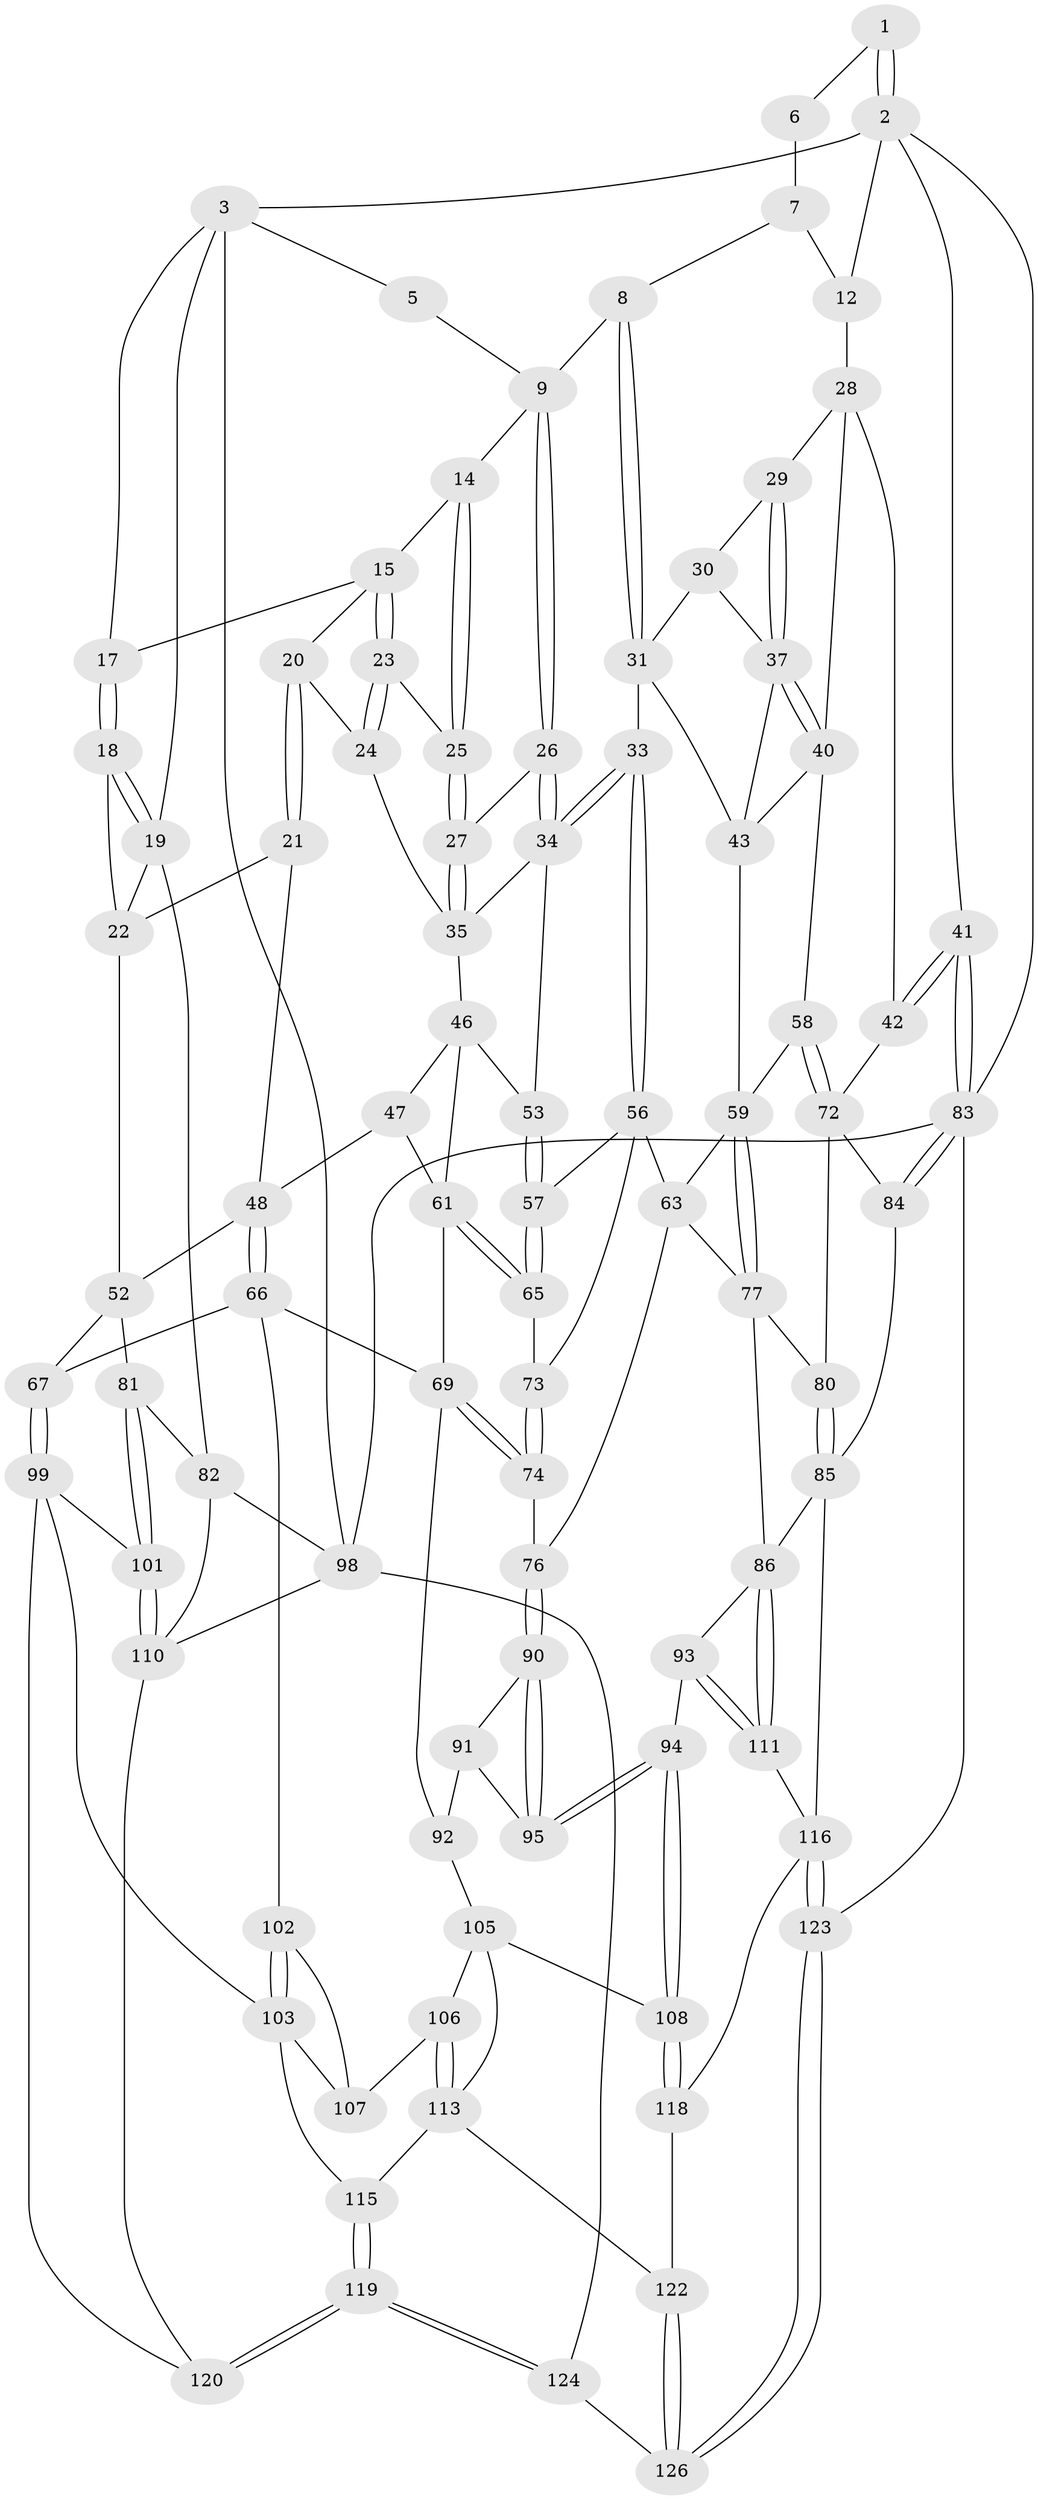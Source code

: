 // Generated by graph-tools (version 1.1) at 2025/24/03/03/25 07:24:35]
// undirected, 88 vertices, 196 edges
graph export_dot {
graph [start="1"]
  node [color=gray90,style=filled];
  1 [pos="+0.6853493149719618+0"];
  2 [pos="+1+0",super="+13"];
  3 [pos="+0+0",super="+4"];
  5 [pos="+0.3966168944989792+0"];
  6 [pos="+0.686800786515631+0"];
  7 [pos="+0.6632921998637094+0.022711274879200046",super="+11"];
  8 [pos="+0.6604135540765204+0.03378394064778507"];
  9 [pos="+0.5157736033799817+0.10038894740857048",super="+10"];
  12 [pos="+0.9336619595551359+0.11912438054523648"];
  14 [pos="+0.4292138906012019+0.07016937464703236"];
  15 [pos="+0.22187407296693407+0.025007850409893524",super="+16"];
  17 [pos="+0.13343372855913513+0"];
  18 [pos="+0.0992200328925986+0.18938547705002487"];
  19 [pos="+0+0.10355911183975748",super="+51"];
  20 [pos="+0.20267896417223263+0.21252650346603513"];
  21 [pos="+0.19370648797608972+0.22262570755169125"];
  22 [pos="+0.12237345899216413+0.2241525485418704",super="+50"];
  23 [pos="+0.3095445529799667+0.12704861226688957"];
  24 [pos="+0.2869393813979463+0.18909890966055093"];
  25 [pos="+0.3853996865137346+0.12576576031383466"];
  26 [pos="+0.5126709804526358+0.20262697203924515"];
  27 [pos="+0.39864898926755604+0.21360514723430873"];
  28 [pos="+0.9218894229121462+0.13135497116627312",super="+39"];
  29 [pos="+0.8645326561567851+0.15770006917063945"];
  30 [pos="+0.7701381946236259+0.161602322052793"];
  31 [pos="+0.7011592488722388+0.14510495367409595",super="+32"];
  33 [pos="+0.625025615934056+0.27984185649546156"];
  34 [pos="+0.5180174015804742+0.21017134253275935",super="+45"];
  35 [pos="+0.38264017215745555+0.2369589901428608",super="+36"];
  37 [pos="+0.8363090094695792+0.2899970561498618",super="+38"];
  40 [pos="+0.8681609997839578+0.3299771861778285",super="+55"];
  41 [pos="+1+0.35901510253755275"];
  42 [pos="+1+0.37418208909952444"];
  43 [pos="+0.7100943764428582+0.3049520518937985",super="+44"];
  46 [pos="+0.33637084672572015+0.29050808690349156",super="+54"];
  47 [pos="+0.3030763186949415+0.3177603060976915"];
  48 [pos="+0.27028605785316523+0.32354608314372457",super="+49"];
  52 [pos="+0.1240629901018423+0.4328232811173076",super="+68"];
  53 [pos="+0.45863986743556157+0.312825459797477"];
  56 [pos="+0.5838041209409482+0.3421481643155592",super="+64"];
  57 [pos="+0.5475752162337014+0.35422721077611685"];
  58 [pos="+0.7957238953632055+0.44478819763853406"];
  59 [pos="+0.7650225806813927+0.46787508654955695",super="+60"];
  61 [pos="+0.40889769176518775+0.47636089237011936",super="+62"];
  63 [pos="+0.667456819259797+0.47709709780862897",super="+75"];
  65 [pos="+0.4913329723331314+0.42083923016754854"];
  66 [pos="+0.29857919438367+0.5341805387979375",super="+71"];
  67 [pos="+0.22250715687500416+0.5339888073413678"];
  69 [pos="+0.39138251069554053+0.5336748949266816",super="+70"];
  72 [pos="+0.9058998703328467+0.4937459667738409",super="+79"];
  73 [pos="+0.5703559656737455+0.46353557618379526"];
  74 [pos="+0.5467873475841379+0.5045140338726943"];
  76 [pos="+0.6255798668919779+0.5584469716699683"];
  77 [pos="+0.7700148612618173+0.5398745394631298",super="+78"];
  80 [pos="+0.8459034294685253+0.5817711199120573"];
  81 [pos="+0.07493181354947728+0.5997138388410516"];
  82 [pos="+0+0.49573807978649737",super="+97"];
  83 [pos="+1+0.7312920859645471",super="+89"];
  84 [pos="+1+0.6955753515517005"];
  85 [pos="+0.8517450848325772+0.6864474974400818",super="+88"];
  86 [pos="+0.8236193333348606+0.6846000346713267",super="+87"];
  90 [pos="+0.616571292105291+0.5685846477954479"];
  91 [pos="+0.5077754731849605+0.5825677967996101",super="+96"];
  92 [pos="+0.4068607690577436+0.5571054634426555",super="+104"];
  93 [pos="+0.6926028038481391+0.6966143575824358"];
  94 [pos="+0.6530265248309048+0.716731222695584"];
  95 [pos="+0.5922557301416754+0.6580676533684419"];
  98 [pos="+0+1",super="+125"];
  99 [pos="+0.15629168448256114+0.7128549863299557",super="+100"];
  101 [pos="+0.11722467795835873+0.7288803537744762"];
  102 [pos="+0.37118001673174195+0.5760003510319968"];
  103 [pos="+0.2657235825975703+0.72778279321164",super="+112"];
  105 [pos="+0.516361023531422+0.7059791212604517",super="+109"];
  106 [pos="+0.44726265194719506+0.7387338953307045"];
  107 [pos="+0.401656476979362+0.7141889344525367"];
  108 [pos="+0.6317437318856829+0.7714665934372738"];
  110 [pos="+0+0.759894214339304",super="+121"];
  111 [pos="+0.7535991947645354+0.7874398885159472"];
  113 [pos="+0.4792797434877449+0.827610759030544",super="+114"];
  115 [pos="+0.3268804464301431+0.9460910693524516"];
  116 [pos="+0.7705679972925916+0.9812082573556092",super="+117"];
  118 [pos="+0.6466736910396426+0.8856513671693915"];
  119 [pos="+0.29573771811952804+0.9971173025425869"];
  120 [pos="+0.17134680017027684+0.8703305108883904"];
  122 [pos="+0.596321807147364+0.8894958421605417"];
  123 [pos="+0.8784673807359958+1"];
  124 [pos="+0.2855173539103185+1"];
  126 [pos="+0.3735536198107895+1"];
  1 -- 2;
  1 -- 2;
  1 -- 6;
  2 -- 3;
  2 -- 83;
  2 -- 41;
  2 -- 12;
  3 -- 19;
  3 -- 98;
  3 -- 17;
  3 -- 5;
  5 -- 9;
  6 -- 7 [weight=2];
  7 -- 8;
  7 -- 12;
  8 -- 9;
  8 -- 31;
  8 -- 31;
  9 -- 26;
  9 -- 26;
  9 -- 14;
  12 -- 28;
  14 -- 15;
  14 -- 25;
  14 -- 25;
  15 -- 23;
  15 -- 23;
  15 -- 17;
  15 -- 20;
  17 -- 18;
  17 -- 18;
  18 -- 19;
  18 -- 19;
  18 -- 22;
  19 -- 82;
  19 -- 22;
  20 -- 21;
  20 -- 21;
  20 -- 24;
  21 -- 22;
  21 -- 48;
  22 -- 52;
  23 -- 24;
  23 -- 24;
  23 -- 25;
  24 -- 35;
  25 -- 27;
  25 -- 27;
  26 -- 27;
  26 -- 34;
  26 -- 34;
  27 -- 35;
  27 -- 35;
  28 -- 29;
  28 -- 40;
  28 -- 42;
  29 -- 30;
  29 -- 37;
  29 -- 37;
  30 -- 31;
  30 -- 37;
  31 -- 33;
  31 -- 43;
  33 -- 34;
  33 -- 34;
  33 -- 56;
  33 -- 56;
  34 -- 35;
  34 -- 53;
  35 -- 46;
  37 -- 40;
  37 -- 40;
  37 -- 43;
  40 -- 58;
  40 -- 43;
  41 -- 42;
  41 -- 42;
  41 -- 83;
  41 -- 83;
  42 -- 72;
  43 -- 59;
  46 -- 47;
  46 -- 61;
  46 -- 53;
  47 -- 48;
  47 -- 61;
  48 -- 66;
  48 -- 66;
  48 -- 52;
  52 -- 81;
  52 -- 67;
  53 -- 57;
  53 -- 57;
  56 -- 57;
  56 -- 73;
  56 -- 63;
  57 -- 65;
  57 -- 65;
  58 -- 59;
  58 -- 72;
  58 -- 72;
  59 -- 77;
  59 -- 77;
  59 -- 63;
  61 -- 65;
  61 -- 65;
  61 -- 69;
  63 -- 76;
  63 -- 77;
  65 -- 73;
  66 -- 67;
  66 -- 102;
  66 -- 69;
  67 -- 99;
  67 -- 99;
  69 -- 74;
  69 -- 74;
  69 -- 92;
  72 -- 80;
  72 -- 84;
  73 -- 74;
  73 -- 74;
  74 -- 76;
  76 -- 90;
  76 -- 90;
  77 -- 80;
  77 -- 86;
  80 -- 85;
  80 -- 85;
  81 -- 82;
  81 -- 101;
  81 -- 101;
  82 -- 110;
  82 -- 98;
  83 -- 84;
  83 -- 84;
  83 -- 123;
  83 -- 98;
  84 -- 85;
  85 -- 86;
  85 -- 116;
  86 -- 111;
  86 -- 111;
  86 -- 93;
  90 -- 91;
  90 -- 95;
  90 -- 95;
  91 -- 92 [weight=2];
  91 -- 95;
  92 -- 105;
  93 -- 94;
  93 -- 111;
  93 -- 111;
  94 -- 95;
  94 -- 95;
  94 -- 108;
  94 -- 108;
  98 -- 124;
  98 -- 110;
  99 -- 103;
  99 -- 120;
  99 -- 101;
  101 -- 110;
  101 -- 110;
  102 -- 103;
  102 -- 103;
  102 -- 107;
  103 -- 115;
  103 -- 107;
  105 -- 106;
  105 -- 108;
  105 -- 113;
  106 -- 107;
  106 -- 113;
  106 -- 113;
  108 -- 118;
  108 -- 118;
  110 -- 120;
  111 -- 116;
  113 -- 122;
  113 -- 115;
  115 -- 119;
  115 -- 119;
  116 -- 123;
  116 -- 123;
  116 -- 118;
  118 -- 122;
  119 -- 120;
  119 -- 120;
  119 -- 124;
  119 -- 124;
  122 -- 126;
  122 -- 126;
  123 -- 126;
  123 -- 126;
  124 -- 126;
}

